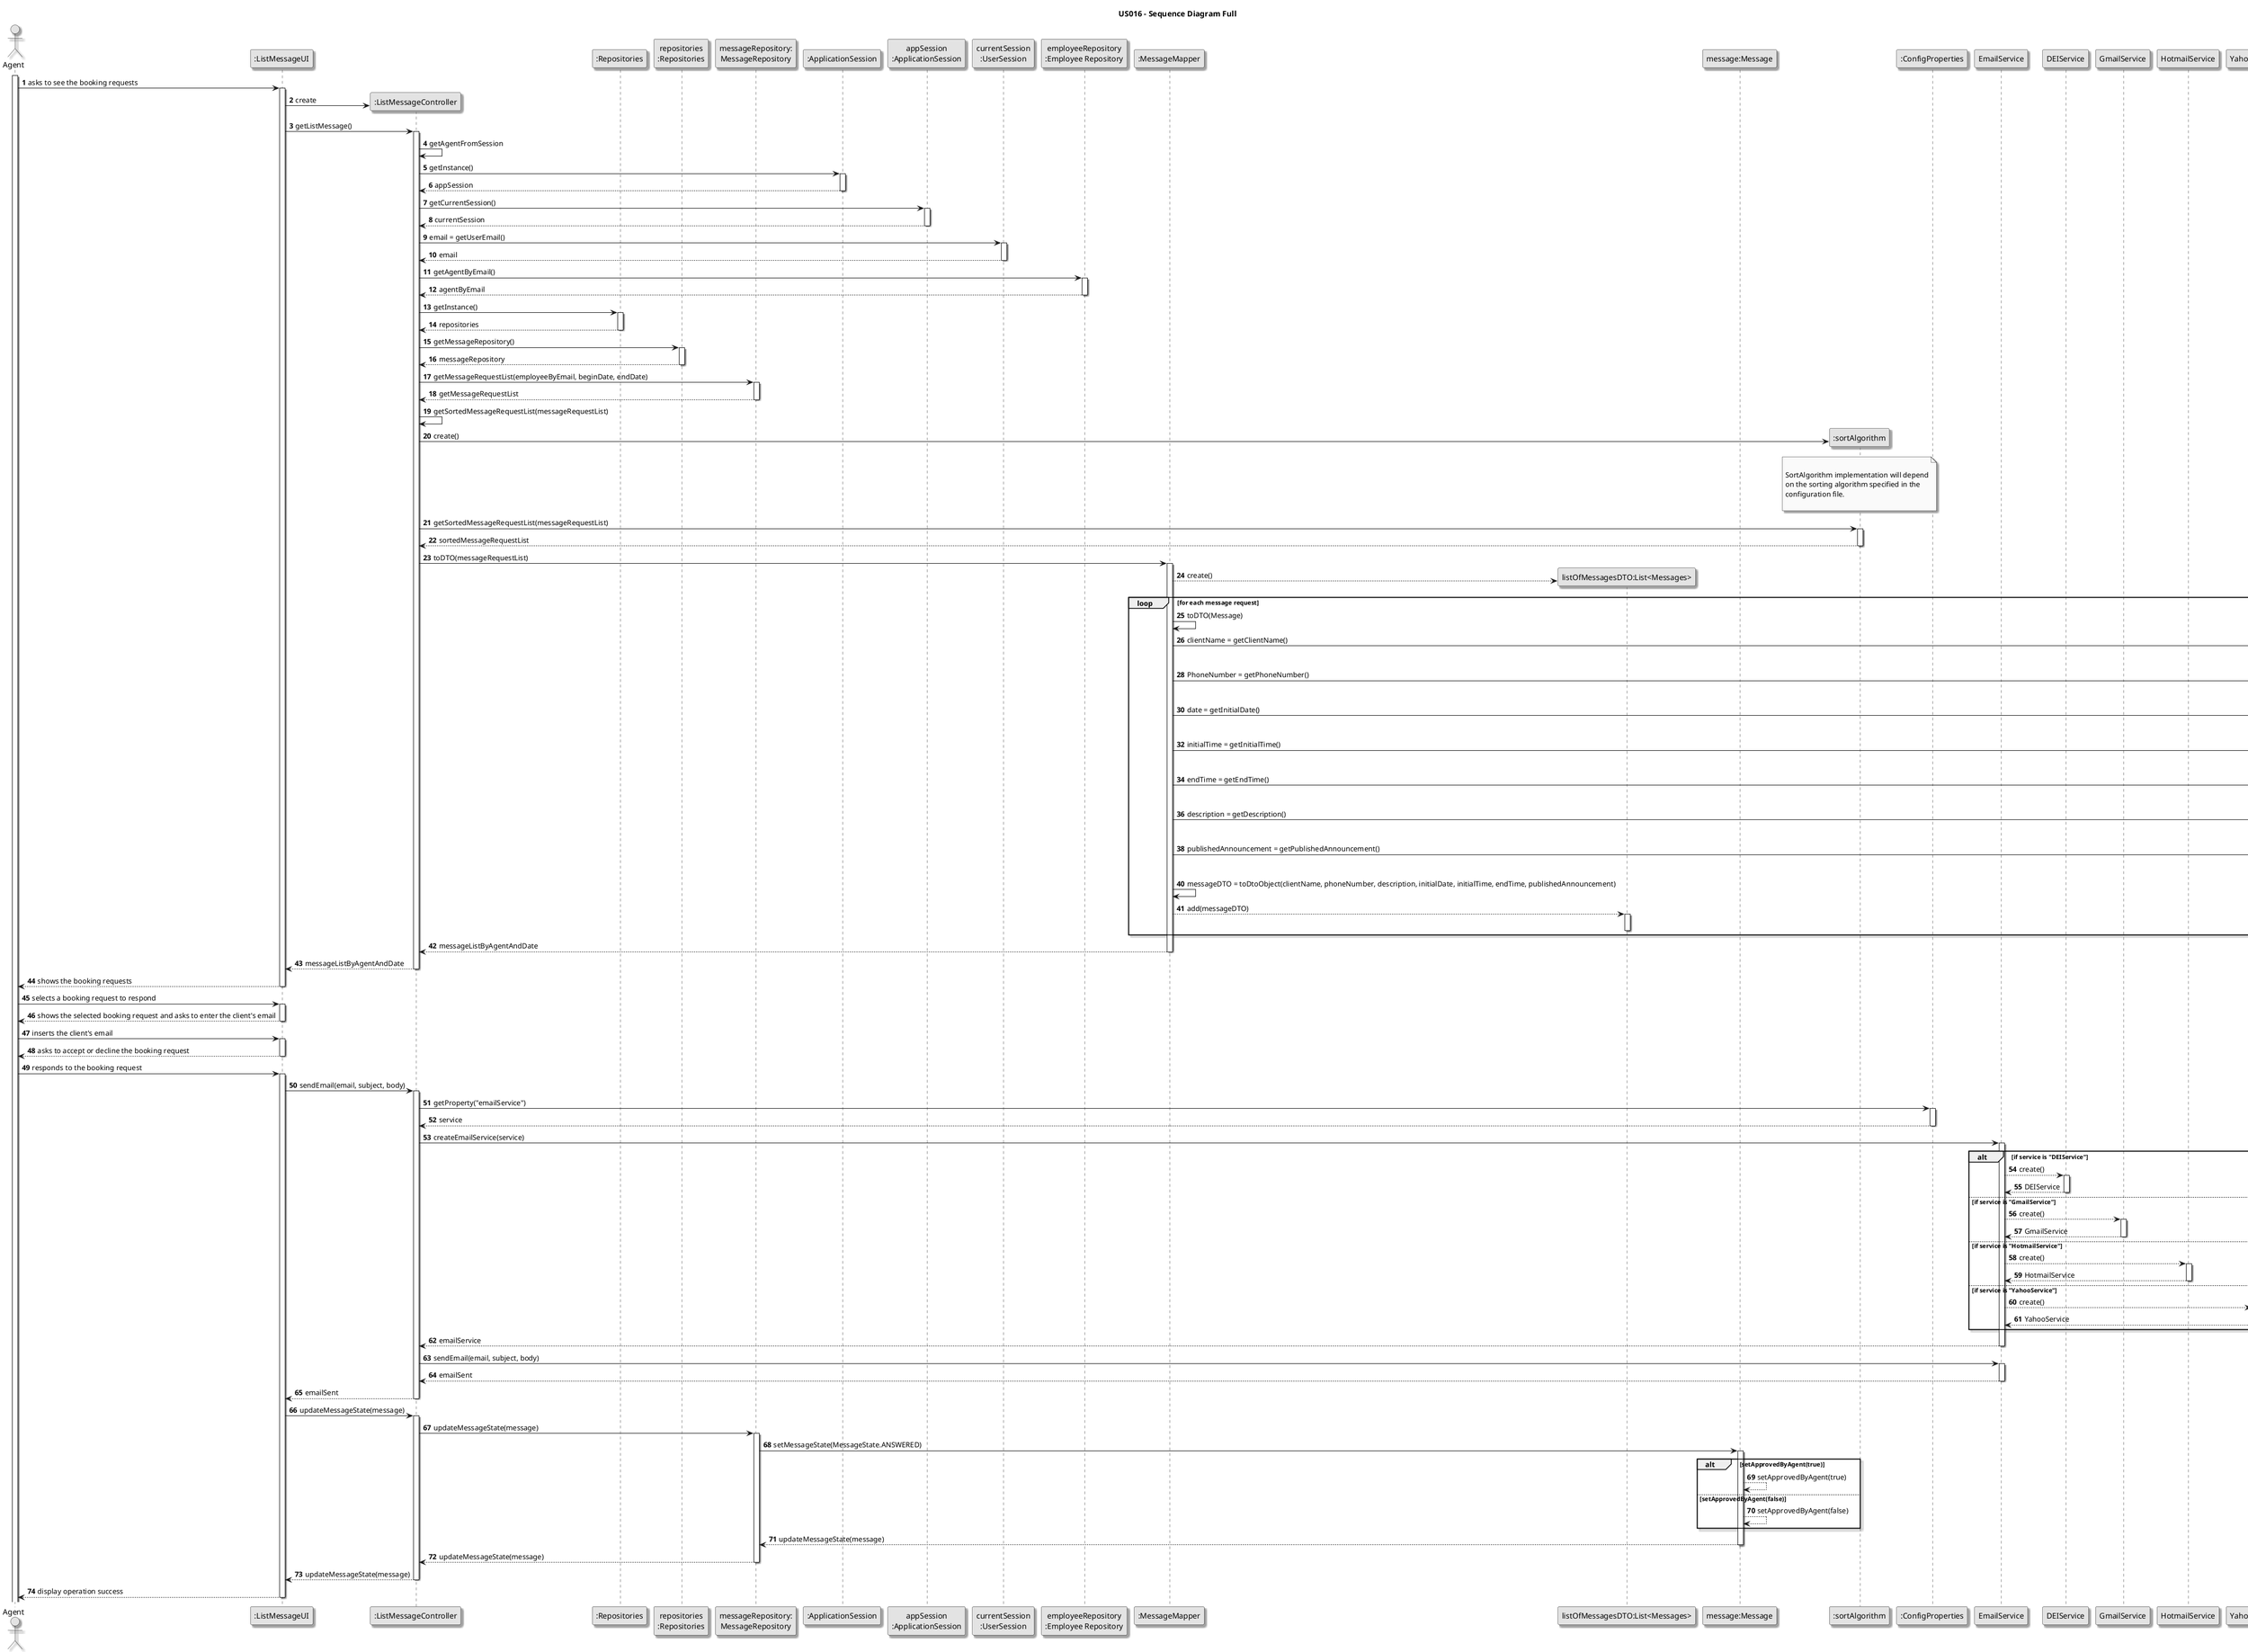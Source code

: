 @startuml

title US016 - Sequence Diagram Full

skinparam monochrome true
skinparam packageStyle rectangle
skinparam shadowing true

autonumber

actor "Agent" as Agent
participant ":ListMessageUI" as System
participant ":ListMessageController" as Controller
participant ":Repositories" as RepositorySingleton
participant "repositories\n:Repositories" as Repository
participant "messageRepository:\nMessageRepository" as MessageRepository
participant ":ApplicationSession" as app
participant "appSession\n:ApplicationSession" as APP
participant "currentSession\n:UserSession" as User
participant "employeeRepository\n:Employee Repository" as Employee
participant ":MessageMapper" as Mapper
participant "listOfMessagesDTO:List<Messages>" as listMessagesDTO
participant "message:Message" as Messages
participant ":sortAlgorithm" as sortAlgorithm
participant ":ConfigProperties" as ConfigProperties
participant "EmailService" as EmailService
participant "DEIService" as DEIService
participant "GmailService" as GmailService
participant "HotmailService" as HotmailService
participant "YahooService" as YahooService

activate Agent

Agent -> System : asks to see the booking requests
activate System

System -> Controller** : create

System -> Controller : getListMessage()
activate Controller

Controller -> Controller : getAgentFromSession

Controller -> app : getInstance()
activate app

app --> Controller : appSession
deactivate app

Controller -> APP : getCurrentSession()
activate APP

APP --> Controller : currentSession
deactivate APP

Controller -> User : email = getUserEmail()
activate User

User --> Controller : email
deactivate User

Controller -> Employee : getAgentByEmail()
activate Employee

Employee --> Controller : agentByEmail
deactivate Employee

Controller -> RepositorySingleton : getInstance()
activate RepositorySingleton

RepositorySingleton --> Controller : repositories
deactivate RepositorySingleton

Controller -> Repository : getMessageRepository()
activate Repository

Repository --> Controller : messageRepository
deactivate Repository

Controller -> MessageRepository : getMessageRequestList(employeeByEmail, beginDate, endDate)
activate MessageRepository

MessageRepository --> Controller : getMessageRequestList
deactivate MessageRepository

Controller -> Controller : getSortedMessageRequestList(messageRequestList)

Controller -> sortAlgorithm** : create()

note over sortAlgorithm

SortAlgorithm implementation will depend
on the sorting algorithm specified in the
configuration file.

end note

Controller -> sortAlgorithm : getSortedMessageRequestList(messageRequestList)
activate sortAlgorithm

sortAlgorithm --> Controller : sortedMessageRequestList
deactivate sortAlgorithm

Controller -> Mapper : toDTO(messageRequestList)
activate Mapper

Mapper --> listMessagesDTO** : create()

loop for each message request

    Mapper -> Mapper : toDTO(Message)

    Mapper -> listMessages: clientName = getClientName()
    activate listMessages

    Mapper -[hidden]> listMessages
    deactivate listMessages

    Mapper -> listMessages : PhoneNumber = getPhoneNumber()
    activate listMessages

    Mapper -[hidden]> listMessages
    deactivate listMessages

    Mapper -> listMessages : date = getInitialDate()
    activate listMessages

    Mapper -[hidden]> listMessages
    deactivate listMessages

    Mapper -> listMessages : initialTime = getInitialTime()
    activate listMessages

    Mapper -[hidden]> listMessages
    deactivate listMessages

    Mapper -> listMessages : endTime = getEndTime()
    activate listMessages

    Mapper -[hidden]> listMessages
    deactivate listMessages

    Mapper -> listMessages : description = getDescription()
    activate listMessages

    Mapper -[hidden]> listMessages
    deactivate listMessages

    Mapper -> listMessages : publishedAnnouncement = getPublishedAnnouncement()
    activate listMessages

    Mapper -[hidden]> listMessages
    deactivate listMessages

    Mapper -> Mapper : messageDTO = toDtoObject(clientName, phoneNumber, description, initialDate, initialTime, endTime, publishedAnnouncement)

    Mapper --> listMessagesDTO : add(messageDTO)
    activate listMessagesDTO
    deactivate listMessagesDTO

end

Mapper --> Controller : messageListByAgentAndDate
deactivate Mapper

Controller --> System : messageListByAgentAndDate
deactivate Controller

System --> Agent : shows the booking requests
deactivate System


Agent -> System : selects a booking request to respond
activate System

System --> Agent : shows the selected booking request and asks to enter the client's email
deactivate System

Agent -> System : inserts the client's email
activate System

System --> Agent : asks to accept or decline the booking request
deactivate System

Agent -> System : responds to the booking request
activate System

System -> Controller : sendEmail(email, subject, body)
activate Controller

Controller -> ConfigProperties : getProperty("emailService")
activate ConfigProperties

ConfigProperties --> Controller : service
deactivate ConfigProperties

Controller -> EmailService : createEmailService(service)
activate EmailService

alt if service is "DEIService"

EmailService --> DEIService : create()
activate DEIService
DEIService --> EmailService : DEIService
deactivate DEIService

else if service is "GmailService"

EmailService --> GmailService : create()
activate GmailService
GmailService --> EmailService : GmailService
deactivate GmailService

else if service is "HotmailService"

EmailService --> HotmailService : create()
activate HotmailService
HotmailService --> EmailService : HotmailService
deactivate HotmailService

else if service is "YahooService"

EmailService --> YahooService : create()
activate YahooService
YahooService --> EmailService : YahooService
deactivate YahooService

end

EmailService --> Controller : emailService
deactivate EmailService

Controller -> EmailService : sendEmail(email, subject, body)
activate EmailService

EmailService --> Controller : emailSent
deactivate EmailService

Controller --> System : emailSent
deactivate Controller

System -> Controller : updateMessageState(message)
activate Controller

Controller -> MessageRepository : updateMessageState(message)
activate MessageRepository

MessageRepository -> Messages : setMessageState(MessageState.ANSWERED)
activate Messages

alt setApprovedByAgent(true)

Messages --> Messages : setApprovedByAgent(true)

else  setApprovedByAgent(false)

Messages --> Messages : setApprovedByAgent(false)

end

Messages --> MessageRepository: updateMessageState(message)
deactivate Messages

MessageRepository --> Controller : updateMessageState(message)
deactivate MessageRepository

Controller --> System : updateMessageState(message)
deactivate Controller

System --> Agent : display operation success
deactivate System

@enduml